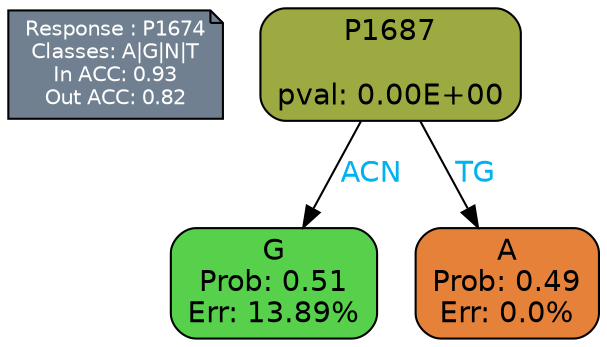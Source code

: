 digraph Tree {
node [shape=box, style="filled, rounded", color="black", fontname=helvetica] ;
graph [ranksep=equally, splines=polylines, bgcolor=transparent, dpi=600] ;
edge [fontname=helvetica] ;
LEGEND [label="Response : P1674
Classes: A|G|N|T
In ACC: 0.93
Out ACC: 0.82
",shape=note,align=left,style=filled,fillcolor="slategray",fontcolor="white",fontsize=10];1 [label="P1687

pval: 0.00E+00", fillcolor="#9daa42"] ;
2 [label="G
Prob: 0.51
Err: 13.89%", fillcolor="#57d14c"] ;
3 [label="A
Prob: 0.49
Err: 0.0%", fillcolor="#e58139"] ;
1 -> 2 [label="ACN",fontcolor=deepskyblue2] ;
1 -> 3 [label="TG",fontcolor=deepskyblue2] ;
{rank = same; 2;3;}{rank = same; LEGEND;1;}}